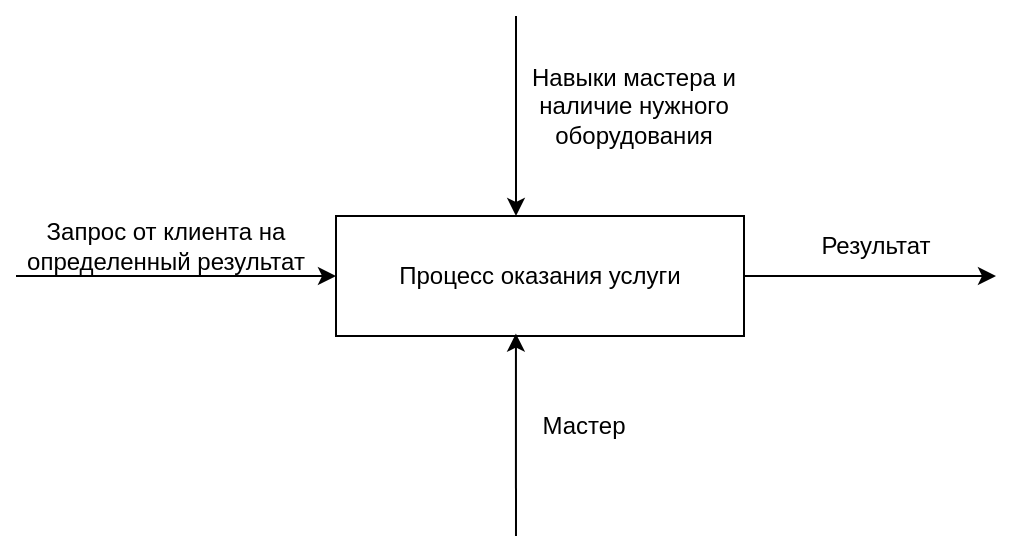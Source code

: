 <mxfile version="24.0.1" type="device">
  <diagram name="Страница — 1" id="gVfgbGd23kLM7HVtjrMi">
    <mxGraphModel dx="956" dy="546" grid="1" gridSize="10" guides="1" tooltips="1" connect="1" arrows="1" fold="1" page="1" pageScale="1" pageWidth="827" pageHeight="1169" math="0" shadow="0">
      <root>
        <mxCell id="0" />
        <mxCell id="1" parent="0" />
        <mxCell id="QF3PSjsdZ85D33CEPDJW-1" value="Процесс оказания услуги" style="rounded=0;whiteSpace=wrap;html=1;" vertex="1" parent="1">
          <mxGeometry x="350" y="240" width="204" height="60" as="geometry" />
        </mxCell>
        <mxCell id="QF3PSjsdZ85D33CEPDJW-2" value="" style="endArrow=classic;html=1;rounded=0;entryX=0;entryY=0.5;entryDx=0;entryDy=0;" edge="1" parent="1" target="QF3PSjsdZ85D33CEPDJW-1">
          <mxGeometry width="50" height="50" relative="1" as="geometry">
            <mxPoint x="190" y="270" as="sourcePoint" />
            <mxPoint x="440" y="380" as="targetPoint" />
            <Array as="points">
              <mxPoint x="280" y="270" />
            </Array>
          </mxGeometry>
        </mxCell>
        <mxCell id="QF3PSjsdZ85D33CEPDJW-3" value="Запрос от клиента на определенный результат" style="text;html=1;align=center;verticalAlign=middle;whiteSpace=wrap;rounded=0;" vertex="1" parent="1">
          <mxGeometry x="190" y="240" width="150" height="30" as="geometry" />
        </mxCell>
        <mxCell id="QF3PSjsdZ85D33CEPDJW-5" value="" style="endArrow=classic;html=1;rounded=0;" edge="1" parent="1">
          <mxGeometry width="50" height="50" relative="1" as="geometry">
            <mxPoint x="440" y="140" as="sourcePoint" />
            <mxPoint x="440" y="240" as="targetPoint" />
          </mxGeometry>
        </mxCell>
        <mxCell id="QF3PSjsdZ85D33CEPDJW-6" value="Навыки мастера и наличие нужного оборудования" style="text;html=1;align=center;verticalAlign=middle;whiteSpace=wrap;rounded=0;" vertex="1" parent="1">
          <mxGeometry x="444" y="170" width="110" height="30" as="geometry" />
        </mxCell>
        <mxCell id="QF3PSjsdZ85D33CEPDJW-7" value="" style="endArrow=classic;html=1;rounded=0;entryX=0.441;entryY=0.98;entryDx=0;entryDy=0;entryPerimeter=0;" edge="1" parent="1" target="QF3PSjsdZ85D33CEPDJW-1">
          <mxGeometry width="50" height="50" relative="1" as="geometry">
            <mxPoint x="440" y="400" as="sourcePoint" />
            <mxPoint x="430" y="280" as="targetPoint" />
          </mxGeometry>
        </mxCell>
        <mxCell id="QF3PSjsdZ85D33CEPDJW-8" value="Мастер" style="text;html=1;align=center;verticalAlign=middle;whiteSpace=wrap;rounded=0;" vertex="1" parent="1">
          <mxGeometry x="444" y="330" width="60" height="30" as="geometry" />
        </mxCell>
        <mxCell id="QF3PSjsdZ85D33CEPDJW-9" value="" style="endArrow=classic;html=1;rounded=0;exitX=1;exitY=0.5;exitDx=0;exitDy=0;" edge="1" parent="1" source="QF3PSjsdZ85D33CEPDJW-1">
          <mxGeometry width="50" height="50" relative="1" as="geometry">
            <mxPoint x="380" y="330" as="sourcePoint" />
            <mxPoint x="680" y="270" as="targetPoint" />
          </mxGeometry>
        </mxCell>
        <mxCell id="QF3PSjsdZ85D33CEPDJW-10" value="Результат" style="text;html=1;align=center;verticalAlign=middle;whiteSpace=wrap;rounded=0;" vertex="1" parent="1">
          <mxGeometry x="590" y="240" width="60" height="30" as="geometry" />
        </mxCell>
      </root>
    </mxGraphModel>
  </diagram>
</mxfile>
